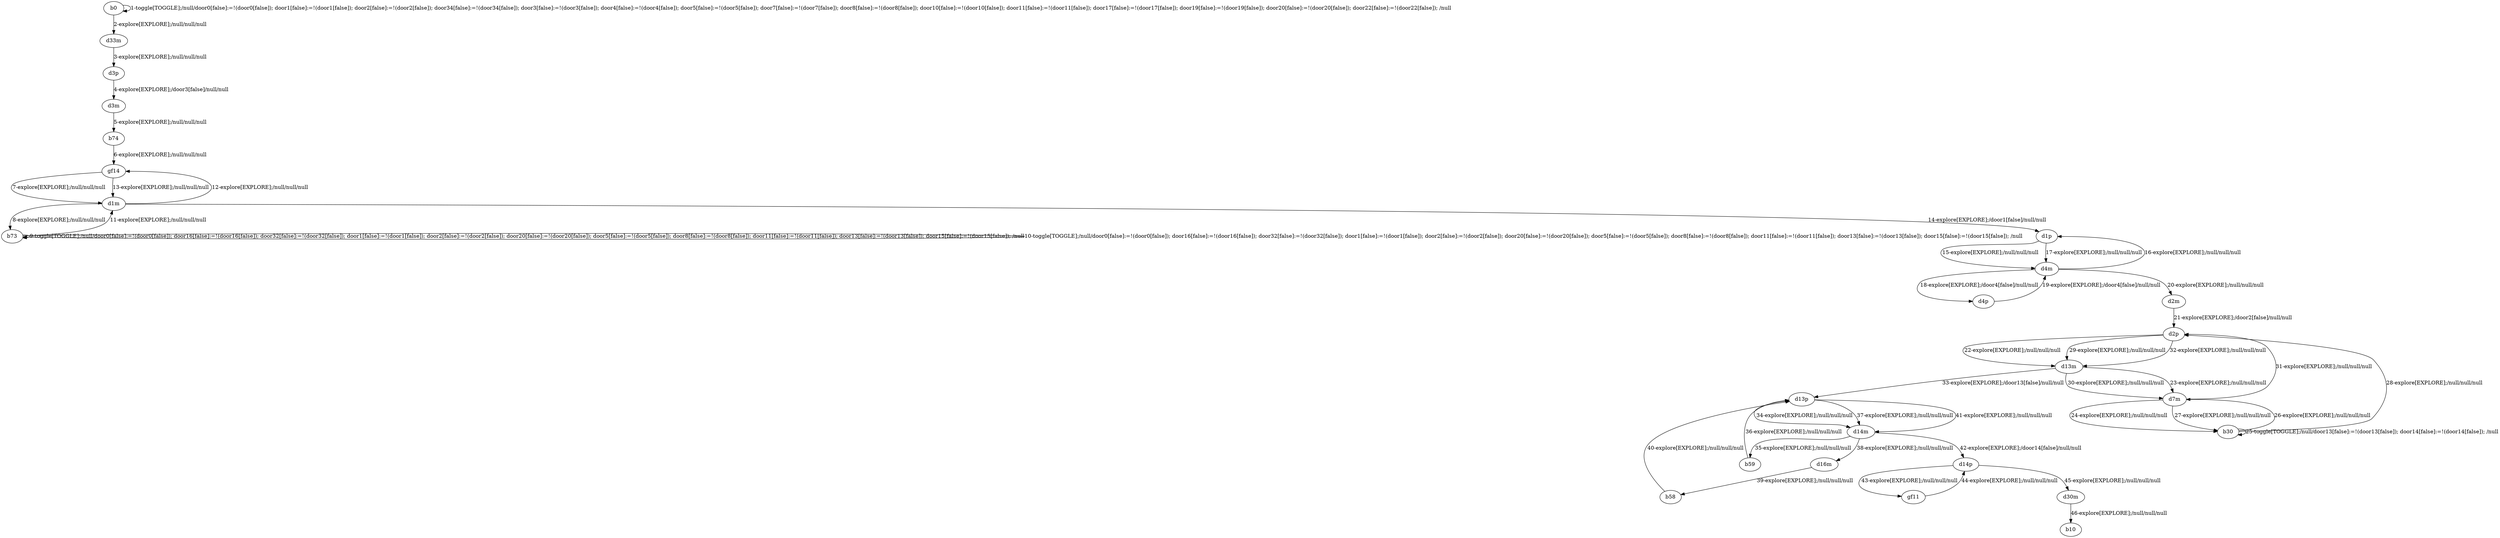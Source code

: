 # Total number of goals covered by this test: 1
# d14m --> b59

digraph g {
"b0" -> "b0" [label = "1-toggle[TOGGLE];/null/door0[false]:=!(door0[false]); door1[false]:=!(door1[false]); door2[false]:=!(door2[false]); door34[false]:=!(door34[false]); door3[false]:=!(door3[false]); door4[false]:=!(door4[false]); door5[false]:=!(door5[false]); door7[false]:=!(door7[false]); door8[false]:=!(door8[false]); door10[false]:=!(door10[false]); door11[false]:=!(door11[false]); door17[false]:=!(door17[false]); door19[false]:=!(door19[false]); door20[false]:=!(door20[false]); door22[false]:=!(door22[false]); /null"];
"b0" -> "d33m" [label = "2-explore[EXPLORE];/null/null/null"];
"d33m" -> "d3p" [label = "3-explore[EXPLORE];/null/null/null"];
"d3p" -> "d3m" [label = "4-explore[EXPLORE];/door3[false]/null/null"];
"d3m" -> "b74" [label = "5-explore[EXPLORE];/null/null/null"];
"b74" -> "gf14" [label = "6-explore[EXPLORE];/null/null/null"];
"gf14" -> "d1m" [label = "7-explore[EXPLORE];/null/null/null"];
"d1m" -> "b73" [label = "8-explore[EXPLORE];/null/null/null"];
"b73" -> "b73" [label = "9-toggle[TOGGLE];/null/door0[false]:=!(door0[false]); door16[false]:=!(door16[false]); door32[false]:=!(door32[false]); door1[false]:=!(door1[false]); door2[false]:=!(door2[false]); door20[false]:=!(door20[false]); door5[false]:=!(door5[false]); door8[false]:=!(door8[false]); door11[false]:=!(door11[false]); door13[false]:=!(door13[false]); door15[false]:=!(door15[false]); /null"];
"b73" -> "b73" [label = "10-toggle[TOGGLE];/null/door0[false]:=!(door0[false]); door16[false]:=!(door16[false]); door32[false]:=!(door32[false]); door1[false]:=!(door1[false]); door2[false]:=!(door2[false]); door20[false]:=!(door20[false]); door5[false]:=!(door5[false]); door8[false]:=!(door8[false]); door11[false]:=!(door11[false]); door13[false]:=!(door13[false]); door15[false]:=!(door15[false]); /null"];
"b73" -> "d1m" [label = "11-explore[EXPLORE];/null/null/null"];
"d1m" -> "gf14" [label = "12-explore[EXPLORE];/null/null/null"];
"gf14" -> "d1m" [label = "13-explore[EXPLORE];/null/null/null"];
"d1m" -> "d1p" [label = "14-explore[EXPLORE];/door1[false]/null/null"];
"d1p" -> "d4m" [label = "15-explore[EXPLORE];/null/null/null"];
"d4m" -> "d1p" [label = "16-explore[EXPLORE];/null/null/null"];
"d1p" -> "d4m" [label = "17-explore[EXPLORE];/null/null/null"];
"d4m" -> "d4p" [label = "18-explore[EXPLORE];/door4[false]/null/null"];
"d4p" -> "d4m" [label = "19-explore[EXPLORE];/door4[false]/null/null"];
"d4m" -> "d2m" [label = "20-explore[EXPLORE];/null/null/null"];
"d2m" -> "d2p" [label = "21-explore[EXPLORE];/door2[false]/null/null"];
"d2p" -> "d13m" [label = "22-explore[EXPLORE];/null/null/null"];
"d13m" -> "d7m" [label = "23-explore[EXPLORE];/null/null/null"];
"d7m" -> "b30" [label = "24-explore[EXPLORE];/null/null/null"];
"b30" -> "b30" [label = "25-toggle[TOGGLE];/null/door13[false]:=!(door13[false]); door14[false]:=!(door14[false]); /null"];
"b30" -> "d7m" [label = "26-explore[EXPLORE];/null/null/null"];
"d7m" -> "b30" [label = "27-explore[EXPLORE];/null/null/null"];
"b30" -> "d2p" [label = "28-explore[EXPLORE];/null/null/null"];
"d2p" -> "d13m" [label = "29-explore[EXPLORE];/null/null/null"];
"d13m" -> "d7m" [label = "30-explore[EXPLORE];/null/null/null"];
"d7m" -> "d2p" [label = "31-explore[EXPLORE];/null/null/null"];
"d2p" -> "d13m" [label = "32-explore[EXPLORE];/null/null/null"];
"d13m" -> "d13p" [label = "33-explore[EXPLORE];/door13[false]/null/null"];
"d13p" -> "d14m" [label = "34-explore[EXPLORE];/null/null/null"];
"d14m" -> "b59" [label = "35-explore[EXPLORE];/null/null/null"];
"b59" -> "d13p" [label = "36-explore[EXPLORE];/null/null/null"];
"d13p" -> "d14m" [label = "37-explore[EXPLORE];/null/null/null"];
"d14m" -> "d16m" [label = "38-explore[EXPLORE];/null/null/null"];
"d16m" -> "b58" [label = "39-explore[EXPLORE];/null/null/null"];
"b58" -> "d13p" [label = "40-explore[EXPLORE];/null/null/null"];
"d13p" -> "d14m" [label = "41-explore[EXPLORE];/null/null/null"];
"d14m" -> "d14p" [label = "42-explore[EXPLORE];/door14[false]/null/null"];
"d14p" -> "gf11" [label = "43-explore[EXPLORE];/null/null/null"];
"gf11" -> "d14p" [label = "44-explore[EXPLORE];/null/null/null"];
"d14p" -> "d30m" [label = "45-explore[EXPLORE];/null/null/null"];
"d30m" -> "b10" [label = "46-explore[EXPLORE];/null/null/null"];
}